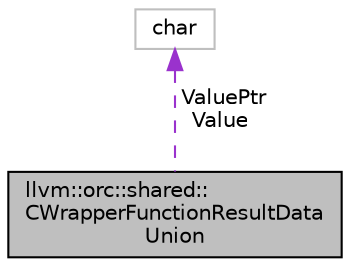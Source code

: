 digraph "llvm::orc::shared::CWrapperFunctionResultDataUnion"
{
 // LATEX_PDF_SIZE
  bgcolor="transparent";
  edge [fontname="Helvetica",fontsize="10",labelfontname="Helvetica",labelfontsize="10"];
  node [fontname="Helvetica",fontsize="10",shape=record];
  Node1 [label="llvm::orc::shared::\lCWrapperFunctionResultData\lUnion",height=0.2,width=0.4,color="black", fillcolor="grey75", style="filled", fontcolor="black",tooltip=" "];
  Node2 -> Node1 [dir="back",color="darkorchid3",fontsize="10",style="dashed",label=" ValuePtr\nValue" ,fontname="Helvetica"];
  Node2 [label="char",height=0.2,width=0.4,color="grey75",tooltip=" "];
}
